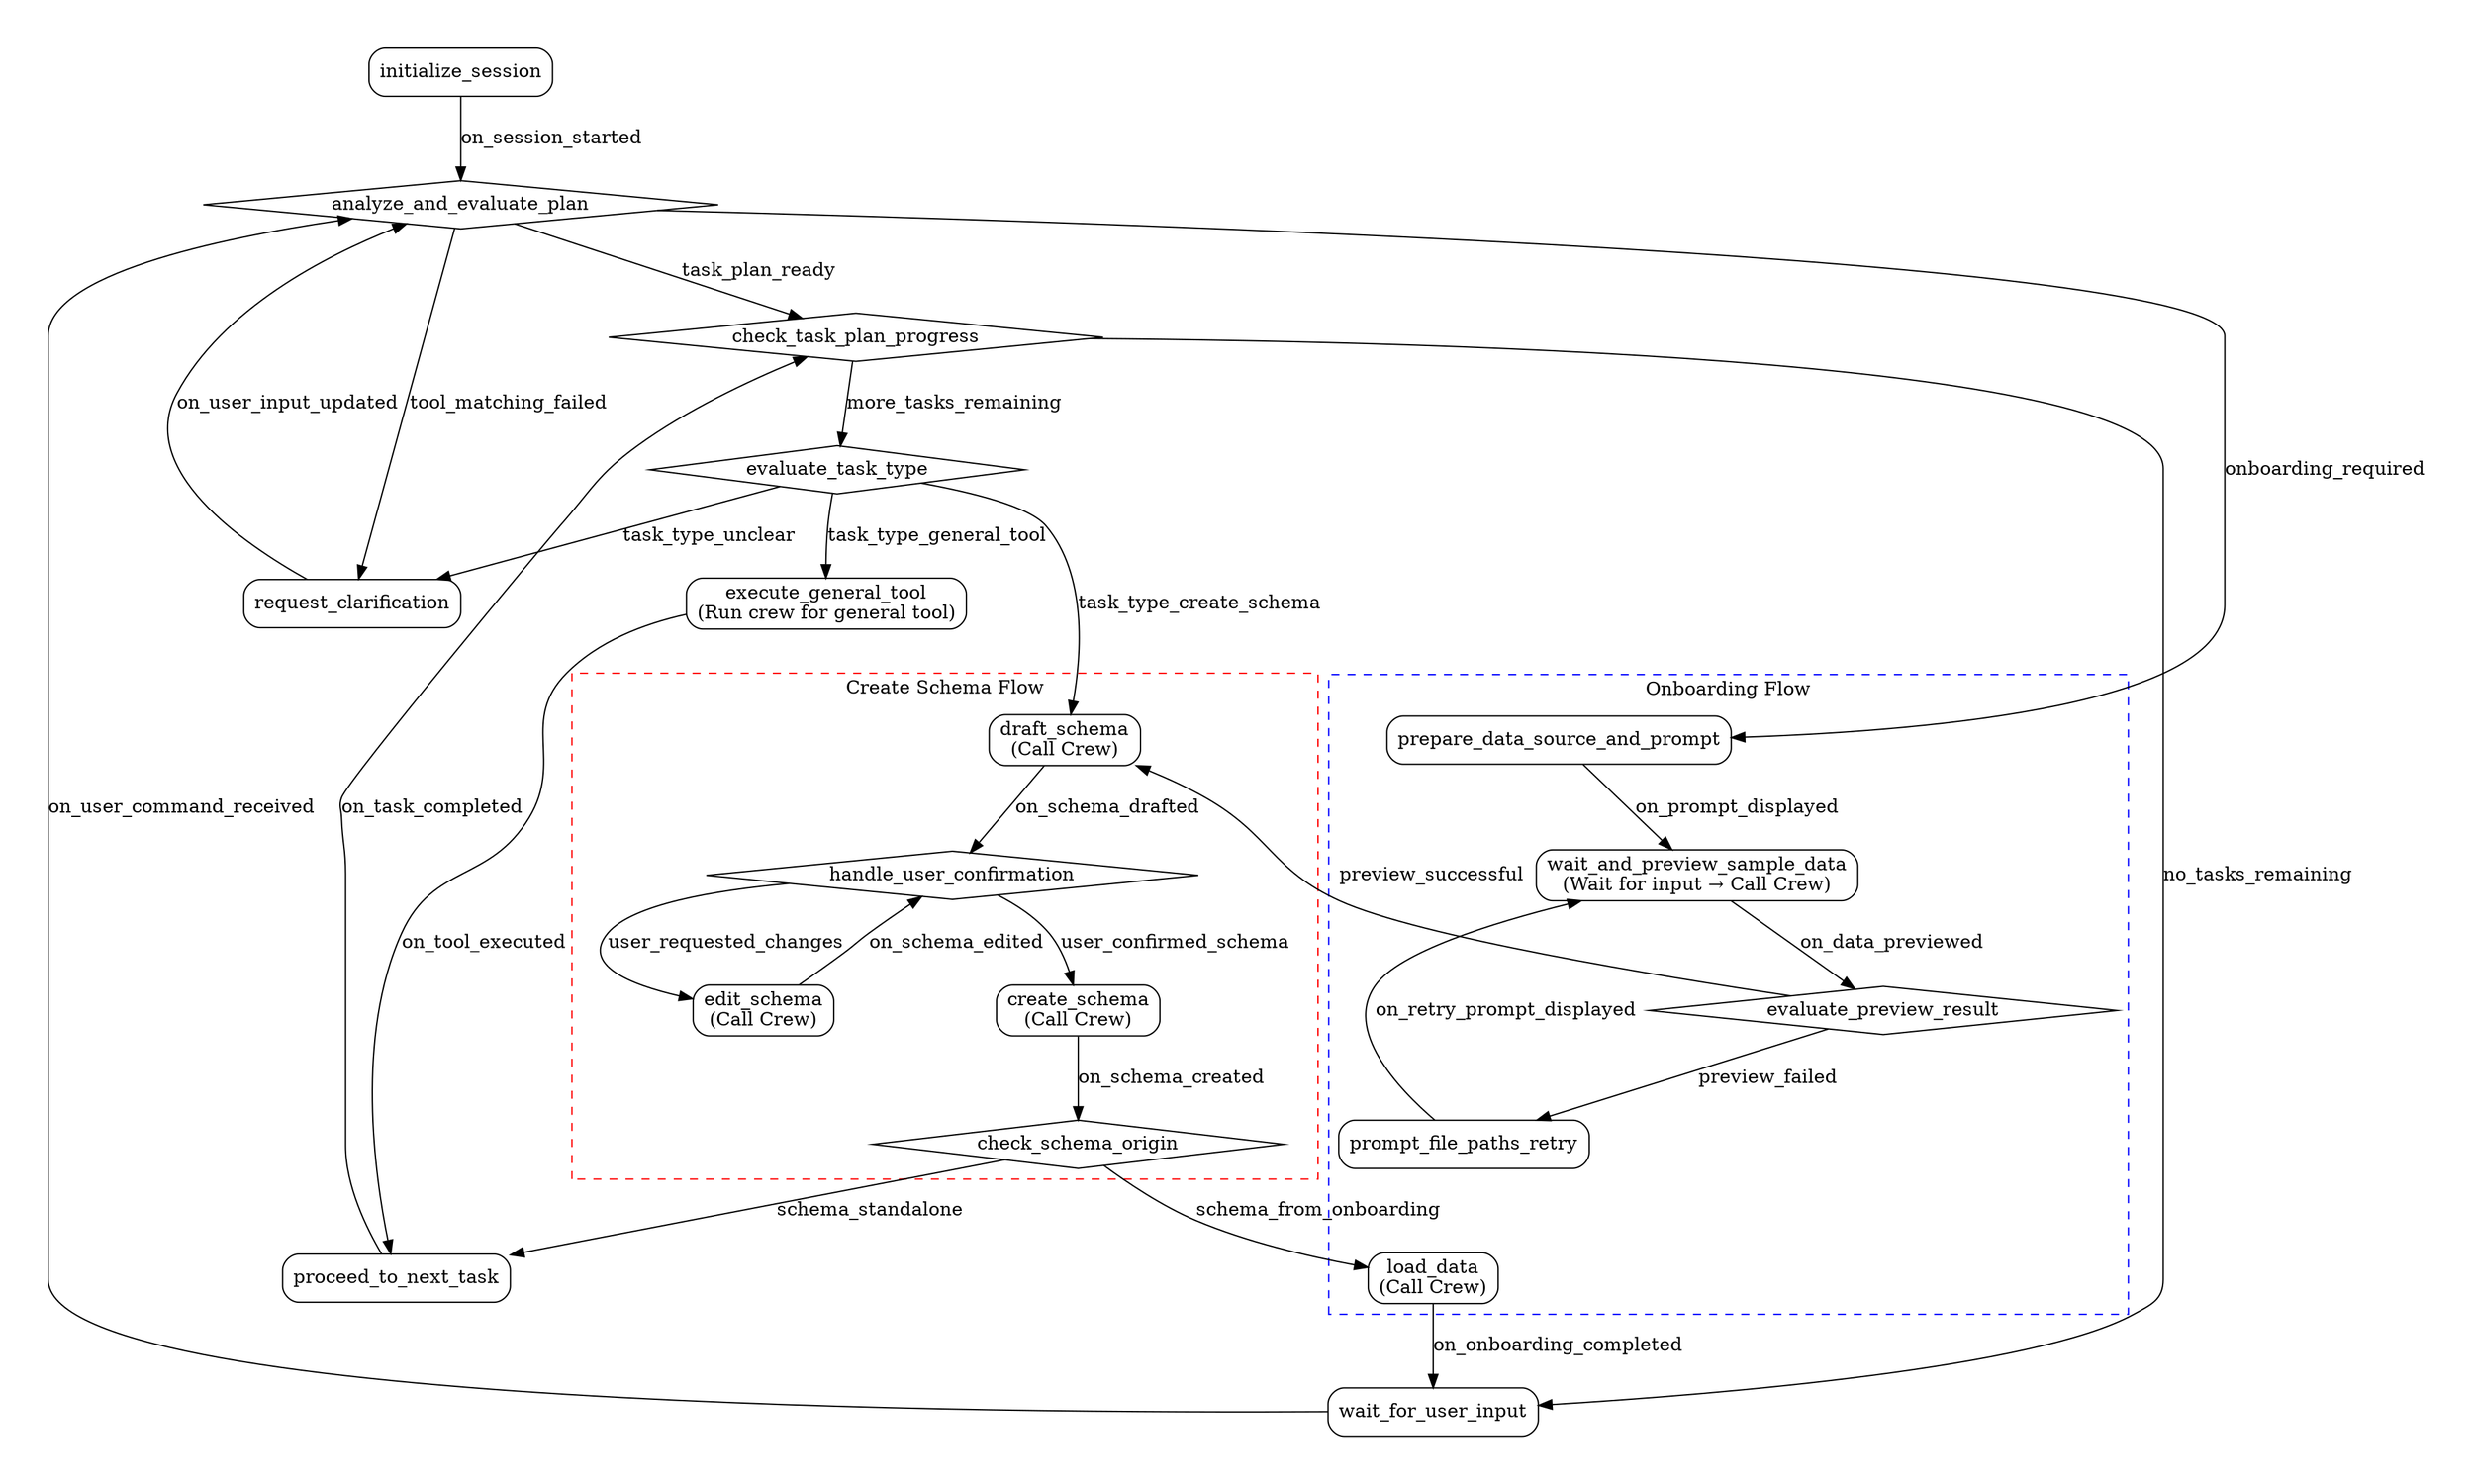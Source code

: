 digraph ChatFlow {
    rankdir=TB;
    ranksep=0.65;
    pad=0.5;

    // Default node style
    node [shape=box, style=rounded];

    // Task nodes
    initialize_session;
    wait_for_user_input;
    request_clarification;
    execute_general_tool [label="execute_general_tool\n(Run crew for general tool)"];
    proceed_to_next_task;

    // Route/decision nodes
    node [shape=diamond, style=""];
    analyze_and_evaluate_plan;
    check_task_plan_progress;
    evaluate_task_type;
    check_schema_origin;

    // ---------------------------
    // Create Schema Subgraph
    // ---------------------------
    subgraph cluster_create_schema {
        label = "Create Schema Flow";
        style = dashed;
        color = red;
        rank = same;

        node [shape=box, style=rounded];
        draft_schema [label="draft_schema\n(Call Crew)"];
        edit_schema [label="edit_schema\n(Call Crew)"];
        create_schema [label="create_schema\n(Call Crew)"];

        node [shape=diamond, style=""];
        handle_user_confirmation;

        draft_schema -> handle_user_confirmation [label="on_schema_drafted"];
        handle_user_confirmation -> edit_schema [label="user_requested_changes"];
        handle_user_confirmation -> create_schema [label="user_confirmed_schema"];
        edit_schema -> handle_user_confirmation [label="on_schema_edited"];
        create_schema -> check_schema_origin [label="on_schema_created"];
    }

    // ---------------------------
    // Onboarding Subgraph
    // ---------------------------
    subgraph cluster_onboarding {
        label = "Onboarding Flow";
        style = dashed;
        color = blue;
        rank = same;

        node [shape=box, style=rounded];

        prepare_data_source_and_prompt;
        prompt_file_paths_retry [label="prompt_file_paths_retry"];
        wait_and_preview_sample_data [label="wait_and_preview_sample_data\n(Wait for input → Call Crew)"];
        load_data [label="load_data\n(Call Crew)"];

        draft_schema;
        edit_schema;
        create_schema;
        handle_user_confirmation;

        node [shape=diamond, style=""];
        evaluate_preview_result;

        prepare_data_source_and_prompt -> wait_and_preview_sample_data [label="on_prompt_displayed"];
        prompt_file_paths_retry -> wait_and_preview_sample_data [label="on_retry_prompt_displayed"];
        wait_and_preview_sample_data -> evaluate_preview_result [label="on_data_previewed"];
        evaluate_preview_result -> prompt_file_paths_retry [label="preview_failed"];
        evaluate_preview_result -> draft_schema [label="preview_successful"];
    }

    // Edge to return after onboarding completes
    load_data -> wait_for_user_input [label="on_onboarding_completed"];

    // ---------------------------
    // Main Workflow
    // ---------------------------
    initialize_session -> analyze_and_evaluate_plan [label="on_session_started"];

    analyze_and_evaluate_plan -> request_clarification [label="tool_matching_failed"];
    analyze_and_evaluate_plan -> prepare_data_source_and_prompt [label="onboarding_required"];
    analyze_and_evaluate_plan -> check_task_plan_progress [label="task_plan_ready"];

    request_clarification -> analyze_and_evaluate_plan [label="on_user_input_updated"];

    check_task_plan_progress -> evaluate_task_type [label="more_tasks_remaining"];
    check_task_plan_progress -> wait_for_user_input [label="no_tasks_remaining"];

    evaluate_task_type -> execute_general_tool [label="task_type_general_tool"];
    evaluate_task_type -> draft_schema [label="task_type_create_schema"];
    evaluate_task_type -> request_clarification [label="task_type_unclear"];

    execute_general_tool -> proceed_to_next_task [label="on_tool_executed"];
    check_schema_origin -> load_data [label="schema_from_onboarding"];
    check_schema_origin -> proceed_to_next_task [label="schema_standalone"];

    proceed_to_next_task -> check_task_plan_progress [label="on_task_completed"];
    wait_for_user_input -> analyze_and_evaluate_plan [label="on_user_command_received"];

    // Layout assistance with invisible edges to enforce left-to-right order of clusters
    execute_general_tool -> draft_schema [style=invis];
    draft_schema -> prepare_data_source_and_prompt [style=invis];
    evaluate_task_type -> prepare_data_source_and_prompt [style=invis];
    analyze_and_evaluate_plan -> evaluate_task_type [style=invis];
    prompt_file_paths_retry -> load_data [style=invis];
}

